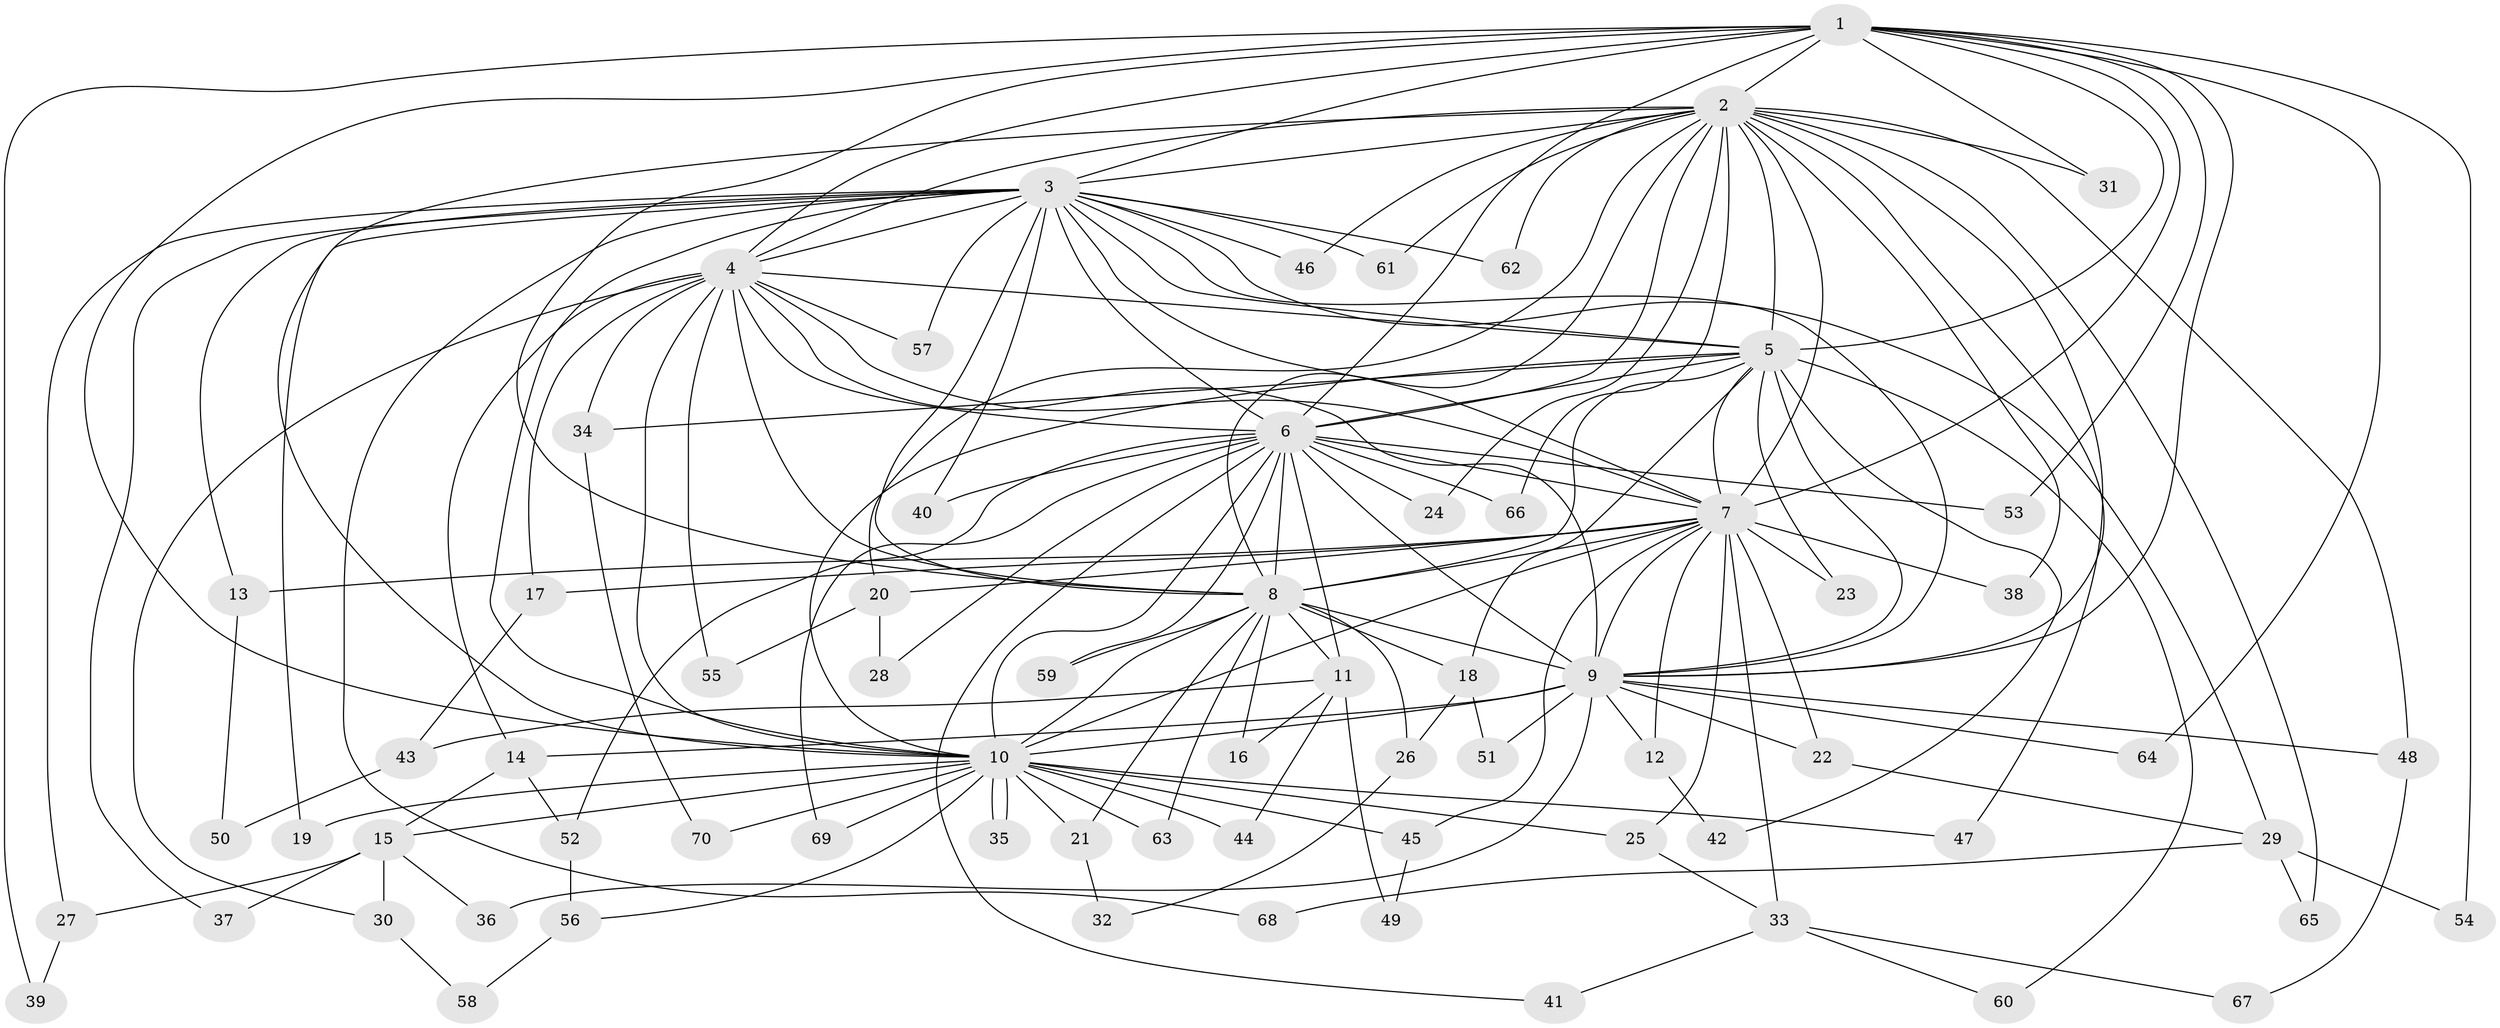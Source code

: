 // coarse degree distribution, {20: 0.02, 16: 0.02, 3: 0.26, 2: 0.4, 12: 0.02, 6: 0.02, 17: 0.06, 5: 0.06, 1: 0.02, 4: 0.06, 13: 0.04, 14: 0.02}
// Generated by graph-tools (version 1.1) at 2025/36/03/04/25 23:36:17]
// undirected, 70 vertices, 165 edges
graph export_dot {
  node [color=gray90,style=filled];
  1;
  2;
  3;
  4;
  5;
  6;
  7;
  8;
  9;
  10;
  11;
  12;
  13;
  14;
  15;
  16;
  17;
  18;
  19;
  20;
  21;
  22;
  23;
  24;
  25;
  26;
  27;
  28;
  29;
  30;
  31;
  32;
  33;
  34;
  35;
  36;
  37;
  38;
  39;
  40;
  41;
  42;
  43;
  44;
  45;
  46;
  47;
  48;
  49;
  50;
  51;
  52;
  53;
  54;
  55;
  56;
  57;
  58;
  59;
  60;
  61;
  62;
  63;
  64;
  65;
  66;
  67;
  68;
  69;
  70;
  1 -- 2;
  1 -- 3;
  1 -- 4;
  1 -- 5;
  1 -- 6;
  1 -- 7;
  1 -- 8;
  1 -- 9;
  1 -- 10;
  1 -- 31;
  1 -- 39;
  1 -- 53;
  1 -- 54;
  1 -- 64;
  2 -- 3;
  2 -- 4;
  2 -- 5;
  2 -- 6;
  2 -- 7;
  2 -- 8;
  2 -- 9;
  2 -- 10;
  2 -- 20;
  2 -- 24;
  2 -- 31;
  2 -- 38;
  2 -- 46;
  2 -- 47;
  2 -- 48;
  2 -- 61;
  2 -- 62;
  2 -- 65;
  2 -- 66;
  3 -- 4;
  3 -- 5;
  3 -- 6;
  3 -- 7;
  3 -- 8;
  3 -- 9;
  3 -- 10;
  3 -- 13;
  3 -- 19;
  3 -- 27;
  3 -- 29;
  3 -- 37;
  3 -- 40;
  3 -- 46;
  3 -- 57;
  3 -- 61;
  3 -- 62;
  3 -- 68;
  4 -- 5;
  4 -- 6;
  4 -- 7;
  4 -- 8;
  4 -- 9;
  4 -- 10;
  4 -- 14;
  4 -- 17;
  4 -- 30;
  4 -- 34;
  4 -- 55;
  4 -- 57;
  5 -- 6;
  5 -- 7;
  5 -- 8;
  5 -- 9;
  5 -- 10;
  5 -- 18;
  5 -- 23;
  5 -- 34;
  5 -- 42;
  5 -- 60;
  6 -- 7;
  6 -- 8;
  6 -- 9;
  6 -- 10;
  6 -- 11;
  6 -- 24;
  6 -- 28;
  6 -- 40;
  6 -- 41;
  6 -- 52;
  6 -- 53;
  6 -- 59;
  6 -- 66;
  6 -- 69;
  7 -- 8;
  7 -- 9;
  7 -- 10;
  7 -- 12;
  7 -- 13;
  7 -- 17;
  7 -- 20;
  7 -- 22;
  7 -- 23;
  7 -- 25;
  7 -- 33;
  7 -- 38;
  7 -- 45;
  8 -- 9;
  8 -- 10;
  8 -- 11;
  8 -- 16;
  8 -- 18;
  8 -- 21;
  8 -- 26;
  8 -- 59;
  8 -- 63;
  9 -- 10;
  9 -- 12;
  9 -- 14;
  9 -- 22;
  9 -- 36;
  9 -- 48;
  9 -- 51;
  9 -- 64;
  10 -- 15;
  10 -- 19;
  10 -- 21;
  10 -- 25;
  10 -- 35;
  10 -- 35;
  10 -- 44;
  10 -- 45;
  10 -- 47;
  10 -- 56;
  10 -- 63;
  10 -- 69;
  10 -- 70;
  11 -- 16;
  11 -- 43;
  11 -- 44;
  11 -- 49;
  12 -- 42;
  13 -- 50;
  14 -- 15;
  14 -- 52;
  15 -- 27;
  15 -- 30;
  15 -- 36;
  15 -- 37;
  17 -- 43;
  18 -- 26;
  18 -- 51;
  20 -- 28;
  20 -- 55;
  21 -- 32;
  22 -- 29;
  25 -- 33;
  26 -- 32;
  27 -- 39;
  29 -- 54;
  29 -- 65;
  29 -- 68;
  30 -- 58;
  33 -- 41;
  33 -- 60;
  33 -- 67;
  34 -- 70;
  43 -- 50;
  45 -- 49;
  48 -- 67;
  52 -- 56;
  56 -- 58;
}
